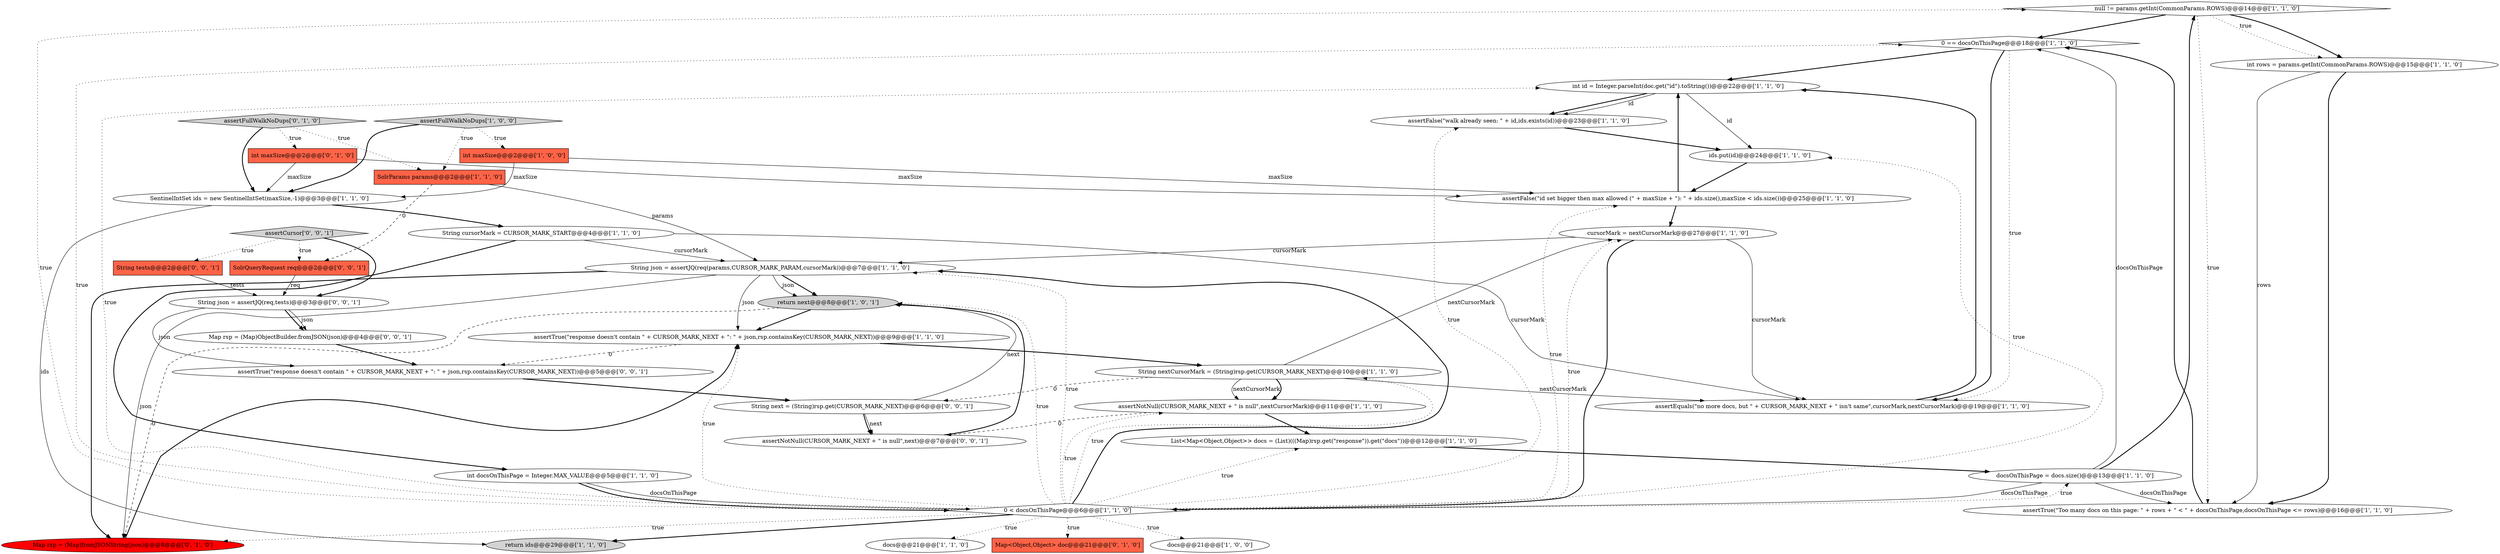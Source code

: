 digraph {
13 [style = filled, label = "null != params.getInt(CommonParams.ROWS)@@@14@@@['1', '1', '0']", fillcolor = white, shape = diamond image = "AAA0AAABBB1BBB"];
15 [style = filled, label = "SolrParams params@@@2@@@['1', '1', '0']", fillcolor = tomato, shape = box image = "AAA0AAABBB1BBB"];
17 [style = filled, label = "int id = Integer.parseInt(doc.get(\"id\").toString())@@@22@@@['1', '1', '0']", fillcolor = white, shape = ellipse image = "AAA0AAABBB1BBB"];
24 [style = filled, label = "assertNotNull(CURSOR_MARK_NEXT + \" is null\",nextCursorMark)@@@11@@@['1', '1', '0']", fillcolor = white, shape = ellipse image = "AAA0AAABBB1BBB"];
0 [style = filled, label = "assertEquals(\"no more docs, but \" + CURSOR_MARK_NEXT + \" isn't same\",cursorMark,nextCursorMark)@@@19@@@['1', '1', '0']", fillcolor = white, shape = ellipse image = "AAA0AAABBB1BBB"];
31 [style = filled, label = "assertCursor['0', '0', '1']", fillcolor = lightgray, shape = diamond image = "AAA0AAABBB3BBB"];
26 [style = filled, label = "assertFalse(\"id set bigger then max allowed (\" + maxSize + \"): \" + ids.size(),maxSize < ids.size())@@@25@@@['1', '1', '0']", fillcolor = white, shape = ellipse image = "AAA0AAABBB1BBB"];
25 [style = filled, label = "docs@@@21@@@['1', '1', '0']", fillcolor = white, shape = ellipse image = "AAA0AAABBB1BBB"];
16 [style = filled, label = "0 == docsOnThisPage@@@18@@@['1', '1', '0']", fillcolor = white, shape = diamond image = "AAA0AAABBB1BBB"];
32 [style = filled, label = "Map rsp = (Map)ObjectBuilder.fromJSON(json)@@@4@@@['0', '0', '1']", fillcolor = white, shape = ellipse image = "AAA0AAABBB3BBB"];
35 [style = filled, label = "SolrQueryRequest req@@@2@@@['0', '0', '1']", fillcolor = tomato, shape = box image = "AAA0AAABBB3BBB"];
6 [style = filled, label = "String cursorMark = CURSOR_MARK_START@@@4@@@['1', '1', '0']", fillcolor = white, shape = ellipse image = "AAA0AAABBB1BBB"];
27 [style = filled, label = "Map<Object,Object> doc@@@21@@@['0', '1', '0']", fillcolor = tomato, shape = box image = "AAA0AAABBB2BBB"];
2 [style = filled, label = "assertFalse(\"walk already seen: \" + id,ids.exists(id))@@@23@@@['1', '1', '0']", fillcolor = white, shape = ellipse image = "AAA0AAABBB1BBB"];
8 [style = filled, label = "assertTrue(\"Too many docs on this page: \" + rows + \" < \" + docsOnThisPage,docsOnThisPage <= rows)@@@16@@@['1', '1', '0']", fillcolor = white, shape = ellipse image = "AAA0AAABBB1BBB"];
23 [style = filled, label = "int docsOnThisPage = Integer.MAX_VALUE@@@5@@@['1', '1', '0']", fillcolor = white, shape = ellipse image = "AAA0AAABBB1BBB"];
7 [style = filled, label = "String json = assertJQ(req(params,CURSOR_MARK_PARAM,cursorMark))@@@7@@@['1', '1', '0']", fillcolor = white, shape = ellipse image = "AAA0AAABBB1BBB"];
34 [style = filled, label = "String next = (String)rsp.get(CURSOR_MARK_NEXT)@@@6@@@['0', '0', '1']", fillcolor = white, shape = ellipse image = "AAA0AAABBB3BBB"];
21 [style = filled, label = "List<Map<Object,Object>> docs = (List)(((Map)rsp.get(\"response\")).get(\"docs\"))@@@12@@@['1', '1', '0']", fillcolor = white, shape = ellipse image = "AAA0AAABBB1BBB"];
20 [style = filled, label = "SentinelIntSet ids = new SentinelIntSet(maxSize,-1)@@@3@@@['1', '1', '0']", fillcolor = white, shape = ellipse image = "AAA0AAABBB1BBB"];
11 [style = filled, label = "return next@@@8@@@['1', '0', '1']", fillcolor = lightgray, shape = ellipse image = "AAA0AAABBB1BBB"];
19 [style = filled, label = "docsOnThisPage = docs.size()@@@13@@@['1', '1', '0']", fillcolor = white, shape = ellipse image = "AAA0AAABBB1BBB"];
37 [style = filled, label = "String json = assertJQ(req,tests)@@@3@@@['0', '0', '1']", fillcolor = white, shape = ellipse image = "AAA0AAABBB3BBB"];
9 [style = filled, label = "docs@@@21@@@['1', '0', '0']", fillcolor = white, shape = ellipse image = "AAA0AAABBB1BBB"];
5 [style = filled, label = "int maxSize@@@2@@@['1', '0', '0']", fillcolor = tomato, shape = box image = "AAA0AAABBB1BBB"];
22 [style = filled, label = "assertTrue(\"response doesn't contain \" + CURSOR_MARK_NEXT + \": \" + json,rsp.containsKey(CURSOR_MARK_NEXT))@@@9@@@['1', '1', '0']", fillcolor = white, shape = ellipse image = "AAA0AAABBB1BBB"];
38 [style = filled, label = "assertTrue(\"response doesn't contain \" + CURSOR_MARK_NEXT + \": \" + json,rsp.containsKey(CURSOR_MARK_NEXT))@@@5@@@['0', '0', '1']", fillcolor = white, shape = ellipse image = "AAA0AAABBB3BBB"];
12 [style = filled, label = "return ids@@@29@@@['1', '1', '0']", fillcolor = lightgray, shape = ellipse image = "AAA0AAABBB1BBB"];
3 [style = filled, label = "cursorMark = nextCursorMark@@@27@@@['1', '1', '0']", fillcolor = white, shape = ellipse image = "AAA0AAABBB1BBB"];
28 [style = filled, label = "int maxSize@@@2@@@['0', '1', '0']", fillcolor = tomato, shape = box image = "AAA0AAABBB2BBB"];
33 [style = filled, label = "String tests@@@2@@@['0', '0', '1']", fillcolor = tomato, shape = box image = "AAA0AAABBB3BBB"];
1 [style = filled, label = "String nextCursorMark = (String)rsp.get(CURSOR_MARK_NEXT)@@@10@@@['1', '1', '0']", fillcolor = white, shape = ellipse image = "AAA0AAABBB1BBB"];
30 [style = filled, label = "Map rsp = (Map)fromJSONString(json)@@@8@@@['0', '1', '0']", fillcolor = red, shape = ellipse image = "AAA1AAABBB2BBB"];
4 [style = filled, label = "ids.put(id)@@@24@@@['1', '1', '0']", fillcolor = white, shape = ellipse image = "AAA0AAABBB1BBB"];
36 [style = filled, label = "assertNotNull(CURSOR_MARK_NEXT + \" is null\",next)@@@7@@@['0', '0', '1']", fillcolor = white, shape = ellipse image = "AAA0AAABBB3BBB"];
10 [style = filled, label = "0 < docsOnThisPage@@@6@@@['1', '1', '0']", fillcolor = white, shape = diamond image = "AAA0AAABBB1BBB"];
14 [style = filled, label = "assertFullWalkNoDups['1', '0', '0']", fillcolor = lightgray, shape = diamond image = "AAA0AAABBB1BBB"];
18 [style = filled, label = "int rows = params.getInt(CommonParams.ROWS)@@@15@@@['1', '1', '0']", fillcolor = white, shape = ellipse image = "AAA0AAABBB1BBB"];
29 [style = filled, label = "assertFullWalkNoDups['0', '1', '0']", fillcolor = lightgray, shape = diamond image = "AAA0AAABBB2BBB"];
8->16 [style = bold, label=""];
31->37 [style = bold, label=""];
16->0 [style = bold, label=""];
34->36 [style = solid, label="next"];
7->30 [style = bold, label=""];
10->3 [style = dotted, label="true"];
10->30 [style = dotted, label="true"];
36->11 [style = bold, label=""];
19->10 [style = solid, label="docsOnThisPage"];
24->21 [style = bold, label=""];
10->12 [style = bold, label=""];
22->38 [style = dashed, label="0"];
37->32 [style = bold, label=""];
10->1 [style = dotted, label="true"];
10->4 [style = dotted, label="true"];
10->16 [style = dotted, label="true"];
14->20 [style = bold, label=""];
28->26 [style = solid, label="maxSize"];
3->0 [style = solid, label="cursorMark"];
34->11 [style = solid, label="next"];
7->11 [style = bold, label=""];
21->19 [style = bold, label=""];
26->17 [style = bold, label=""];
7->22 [style = solid, label="json"];
0->17 [style = bold, label=""];
1->34 [style = dashed, label="0"];
16->17 [style = bold, label=""];
17->4 [style = solid, label="id"];
10->7 [style = bold, label=""];
2->4 [style = bold, label=""];
13->16 [style = bold, label=""];
31->33 [style = dotted, label="true"];
37->32 [style = solid, label="json"];
3->10 [style = bold, label=""];
29->20 [style = bold, label=""];
10->25 [style = dotted, label="true"];
19->13 [style = bold, label=""];
17->2 [style = bold, label=""];
10->24 [style = dotted, label="true"];
34->36 [style = bold, label=""];
23->10 [style = bold, label=""];
35->37 [style = solid, label="req"];
10->26 [style = dotted, label="true"];
24->36 [style = dashed, label="0"];
1->3 [style = solid, label="nextCursorMark"];
13->18 [style = bold, label=""];
3->7 [style = solid, label="cursorMark"];
7->30 [style = solid, label="json"];
13->18 [style = dotted, label="true"];
19->16 [style = solid, label="docsOnThisPage"];
31->35 [style = dotted, label="true"];
6->23 [style = bold, label=""];
26->3 [style = bold, label=""];
20->12 [style = solid, label="ids"];
10->9 [style = dotted, label="true"];
10->17 [style = dotted, label="true"];
7->11 [style = solid, label="json"];
15->35 [style = dashed, label="0"];
14->5 [style = dotted, label="true"];
17->2 [style = solid, label="id"];
10->13 [style = dotted, label="true"];
29->28 [style = dotted, label="true"];
10->11 [style = dotted, label="true"];
10->2 [style = dotted, label="true"];
13->8 [style = dotted, label="true"];
10->19 [style = dotted, label="true"];
23->10 [style = solid, label="docsOnThisPage"];
38->34 [style = bold, label=""];
11->22 [style = bold, label=""];
18->8 [style = bold, label=""];
22->1 [style = bold, label=""];
15->7 [style = solid, label="params"];
28->20 [style = solid, label="maxSize"];
37->38 [style = solid, label="json"];
6->7 [style = solid, label="cursorMark"];
30->22 [style = bold, label=""];
5->26 [style = solid, label="maxSize"];
4->26 [style = bold, label=""];
1->24 [style = solid, label="nextCursorMark"];
20->6 [style = bold, label=""];
29->15 [style = dotted, label="true"];
6->0 [style = solid, label="cursorMark"];
33->37 [style = solid, label="tests"];
19->8 [style = solid, label="docsOnThisPage"];
32->38 [style = bold, label=""];
14->15 [style = dotted, label="true"];
16->0 [style = dotted, label="true"];
1->24 [style = bold, label=""];
10->22 [style = dotted, label="true"];
10->27 [style = dotted, label="true"];
18->8 [style = solid, label="rows"];
5->20 [style = solid, label="maxSize"];
11->30 [style = dashed, label="0"];
1->0 [style = solid, label="nextCursorMark"];
10->21 [style = dotted, label="true"];
10->7 [style = dotted, label="true"];
}
